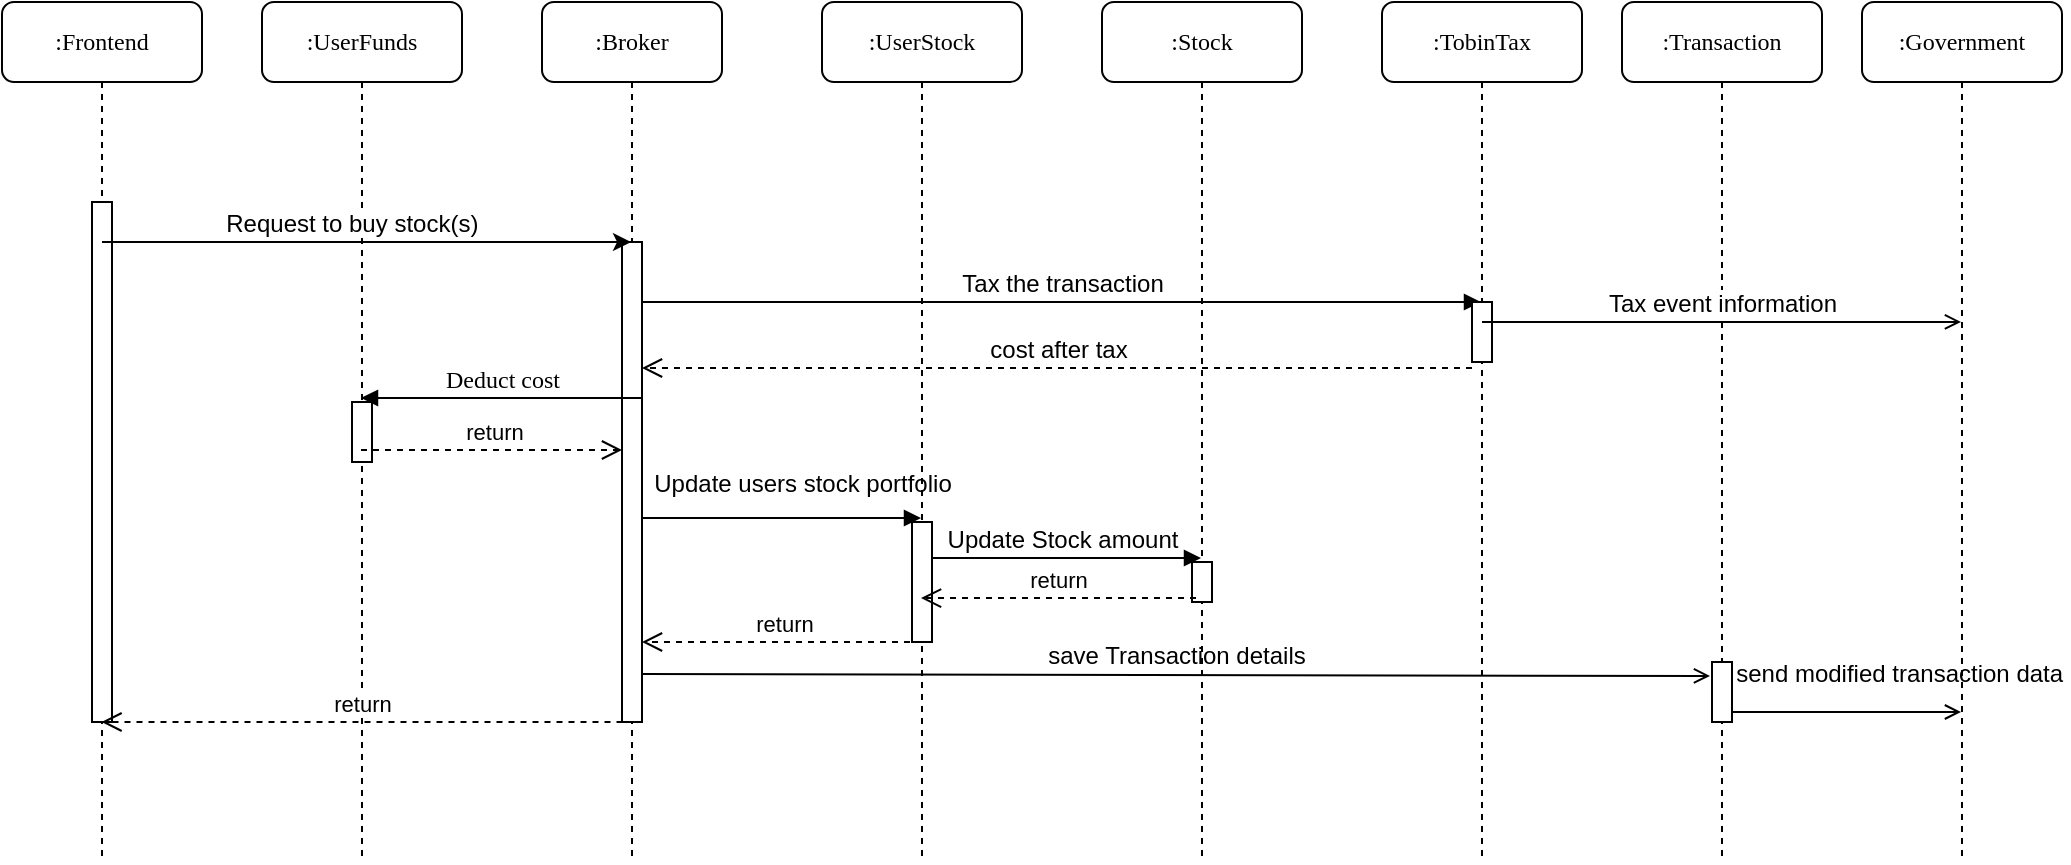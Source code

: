 <mxfile version="13.0.5" type="device"><diagram name="Page-1" id="13e1069c-82ec-6db2-03f1-153e76fe0fe0"><mxGraphModel dx="2062" dy="1122" grid="1" gridSize="10" guides="1" tooltips="1" connect="1" arrows="1" fold="1" page="1" pageScale="1" pageWidth="1100" pageHeight="850" background="#ffffff" math="0" shadow="0"><root><mxCell id="0"/><mxCell id="1" parent="0"/><mxCell id="7baba1c4bc27f4b0-3" value=":UserFunds" style="shape=umlLifeline;perimeter=lifelinePerimeter;whiteSpace=wrap;html=1;container=1;collapsible=0;recursiveResize=0;outlineConnect=0;rounded=1;shadow=0;comic=0;labelBackgroundColor=none;strokeWidth=1;fontFamily=Verdana;fontSize=12;align=center;" parent="1" vertex="1"><mxGeometry x="130" y="80" width="100" height="430" as="geometry"/></mxCell><mxCell id="7baba1c4bc27f4b0-13" value="" style="html=1;points=[];perimeter=orthogonalPerimeter;rounded=0;shadow=0;comic=0;labelBackgroundColor=none;strokeWidth=1;fontFamily=Verdana;fontSize=12;align=center;" parent="7baba1c4bc27f4b0-3" vertex="1"><mxGeometry x="45" y="200" width="10" height="30" as="geometry"/></mxCell><mxCell id="7baba1c4bc27f4b0-4" value=":Broker" style="shape=umlLifeline;perimeter=lifelinePerimeter;whiteSpace=wrap;html=1;container=1;collapsible=0;recursiveResize=0;outlineConnect=0;rounded=1;shadow=0;comic=0;labelBackgroundColor=none;strokeWidth=1;fontFamily=Verdana;fontSize=12;align=center;" parent="1" vertex="1"><mxGeometry x="270" y="80" width="90" height="430" as="geometry"/></mxCell><mxCell id="2yPHzwnqSVw85HKxZKl2-9" value="&lt;font style=&quot;font-size: 12px&quot;&gt;Tax the transaction&lt;/font&gt;" style="html=1;verticalAlign=bottom;startArrow=none;startFill=0;endArrow=block;startSize=8;" edge="1" parent="7baba1c4bc27f4b0-4" target="7baba1c4bc27f4b0-7"><mxGeometry width="60" relative="1" as="geometry"><mxPoint x="50" y="150" as="sourcePoint"/><mxPoint x="110" y="150" as="targetPoint"/></mxGeometry></mxCell><mxCell id="2yPHzwnqSVw85HKxZKl2-10" value="&lt;font style=&quot;font-size: 12px&quot;&gt;cost after tax&lt;/font&gt;" style="html=1;verticalAlign=bottom;endArrow=open;dashed=1;endSize=8;" edge="1" parent="7baba1c4bc27f4b0-4"><mxGeometry relative="1" as="geometry"><mxPoint x="465" y="183" as="sourcePoint"/><mxPoint x="50" y="183" as="targetPoint"/></mxGeometry></mxCell><mxCell id="2yPHzwnqSVw85HKxZKl2-12" value="&lt;font style=&quot;font-size: 12px&quot;&gt;Update users stock portfolio&lt;/font&gt;" style="html=1;verticalAlign=bottom;startArrow=none;startFill=0;endArrow=block;startSize=8;" edge="1" parent="7baba1c4bc27f4b0-4"><mxGeometry x="0.147" y="8" width="60" relative="1" as="geometry"><mxPoint x="50" y="258" as="sourcePoint"/><mxPoint x="189.5" y="258" as="targetPoint"/><Array as="points"><mxPoint x="130" y="258"/></Array><mxPoint as="offset"/></mxGeometry></mxCell><mxCell id="2yPHzwnqSVw85HKxZKl2-17" value="" style="html=1;points=[];perimeter=orthogonalPerimeter;rounded=0;shadow=0;comic=0;labelBackgroundColor=none;strokeWidth=1;fontFamily=Verdana;fontSize=12;align=center;" vertex="1" parent="7baba1c4bc27f4b0-4"><mxGeometry x="40" y="120" width="10" height="240" as="geometry"/></mxCell><mxCell id="7baba1c4bc27f4b0-25" value="" style="html=1;points=[];perimeter=orthogonalPerimeter;rounded=0;shadow=0;comic=0;labelBackgroundColor=none;strokeColor=#000000;strokeWidth=1;fillColor=#FFFFFF;fontFamily=Verdana;fontSize=12;fontColor=#000000;align=center;" parent="7baba1c4bc27f4b0-4" vertex="1"><mxGeometry x="465" y="150" width="10" height="20" as="geometry"/></mxCell><mxCell id="2yPHzwnqSVw85HKxZKl2-21" value="&lt;font style=&quot;font-size: 12px&quot;&gt;save Transaction details&lt;/font&gt;" style="html=1;verticalAlign=bottom;endArrow=open;endFill=0;entryX=-0.1;entryY=0.233;entryDx=0;entryDy=0;entryPerimeter=0;" edge="1" parent="7baba1c4bc27f4b0-4" target="2yPHzwnqSVw85HKxZKl2-25"><mxGeometry width="80" relative="1" as="geometry"><mxPoint x="50" y="336" as="sourcePoint"/><mxPoint x="589.5" y="336" as="targetPoint"/></mxGeometry></mxCell><mxCell id="7baba1c4bc27f4b0-5" value=":UserStock" style="shape=umlLifeline;perimeter=lifelinePerimeter;whiteSpace=wrap;html=1;container=1;collapsible=0;recursiveResize=0;outlineConnect=0;rounded=1;shadow=0;comic=0;labelBackgroundColor=none;strokeWidth=1;fontFamily=Verdana;fontSize=12;align=center;" parent="1" vertex="1"><mxGeometry x="410" y="80" width="100" height="430" as="geometry"/></mxCell><mxCell id="2yPHzwnqSVw85HKxZKl2-14" value="&lt;font style=&quot;font-size: 12px&quot;&gt;Update Stock amount&lt;/font&gt;" style="html=1;verticalAlign=bottom;endArrow=block;" edge="1" parent="7baba1c4bc27f4b0-5"><mxGeometry x="0.004" width="80" relative="1" as="geometry"><mxPoint x="50" y="278" as="sourcePoint"/><mxPoint x="189.5" y="278" as="targetPoint"/><mxPoint as="offset"/></mxGeometry></mxCell><mxCell id="2yPHzwnqSVw85HKxZKl2-23" value="" style="html=1;points=[];perimeter=orthogonalPerimeter;rounded=0;shadow=0;comic=0;labelBackgroundColor=none;strokeWidth=1;fontFamily=Verdana;fontSize=12;align=center;" vertex="1" parent="7baba1c4bc27f4b0-5"><mxGeometry x="45" y="260" width="10" height="60" as="geometry"/></mxCell><mxCell id="7baba1c4bc27f4b0-6" value=":Stock" style="shape=umlLifeline;perimeter=lifelinePerimeter;whiteSpace=wrap;html=1;container=1;collapsible=0;recursiveResize=0;outlineConnect=0;rounded=1;shadow=0;comic=0;labelBackgroundColor=none;strokeWidth=1;fontFamily=Verdana;fontSize=12;align=center;" parent="1" vertex="1"><mxGeometry x="550" y="80" width="100" height="430" as="geometry"/></mxCell><mxCell id="2yPHzwnqSVw85HKxZKl2-24" value="" style="html=1;points=[];perimeter=orthogonalPerimeter;rounded=0;shadow=0;comic=0;labelBackgroundColor=none;strokeWidth=1;fontFamily=Verdana;fontSize=12;align=center;" vertex="1" parent="7baba1c4bc27f4b0-6"><mxGeometry x="45" y="280" width="10" height="20" as="geometry"/></mxCell><mxCell id="7baba1c4bc27f4b0-7" value=":TobinTax" style="shape=umlLifeline;perimeter=lifelinePerimeter;whiteSpace=wrap;html=1;container=1;collapsible=0;recursiveResize=0;outlineConnect=0;rounded=1;shadow=0;comic=0;labelBackgroundColor=none;strokeWidth=1;fontFamily=Verdana;fontSize=12;align=center;" parent="1" vertex="1"><mxGeometry x="690" y="80" width="100" height="430" as="geometry"/></mxCell><mxCell id="2yPHzwnqSVw85HKxZKl2-26" value="" style="html=1;points=[];perimeter=orthogonalPerimeter;rounded=0;shadow=0;comic=0;labelBackgroundColor=none;strokeWidth=1;fontFamily=Verdana;fontSize=12;align=center;" vertex="1" parent="7baba1c4bc27f4b0-7"><mxGeometry x="45" y="150" width="10" height="30" as="geometry"/></mxCell><mxCell id="7baba1c4bc27f4b0-8" value=":Frontend" style="shape=umlLifeline;perimeter=lifelinePerimeter;whiteSpace=wrap;html=1;container=1;collapsible=0;recursiveResize=0;outlineConnect=0;rounded=1;shadow=0;comic=0;labelBackgroundColor=none;strokeWidth=1;fontFamily=Verdana;fontSize=12;align=center;" parent="1" vertex="1"><mxGeometry y="80" width="100" height="430" as="geometry"/></mxCell><mxCell id="7baba1c4bc27f4b0-9" value="" style="html=1;points=[];perimeter=orthogonalPerimeter;rounded=0;shadow=0;comic=0;labelBackgroundColor=none;strokeWidth=1;fontFamily=Verdana;fontSize=12;align=center;" parent="7baba1c4bc27f4b0-8" vertex="1"><mxGeometry x="45" y="100" width="10" height="260" as="geometry"/></mxCell><mxCell id="2yPHzwnqSVw85HKxZKl2-8" value="&lt;font style=&quot;font-size: 12px&quot;&gt;&amp;nbsp; Request to buy stock(s)&amp;nbsp;&lt;/font&gt;" style="html=1;verticalAlign=bottom;startArrow=none;startFill=0;endArrow=classic;startSize=8;endFill=1;rounded=0;" edge="1" parent="7baba1c4bc27f4b0-8" target="7baba1c4bc27f4b0-4"><mxGeometry x="-0.075" width="60" relative="1" as="geometry"><mxPoint x="50" y="120" as="sourcePoint"/><mxPoint x="120" y="120" as="targetPoint"/><mxPoint as="offset"/></mxGeometry></mxCell><mxCell id="7baba1c4bc27f4b0-26" value="Deduct cost" style="html=1;verticalAlign=bottom;endArrow=block;labelBackgroundColor=none;fontFamily=Verdana;fontSize=12;" parent="1" edge="1"><mxGeometry relative="1" as="geometry"><mxPoint x="319.5" y="278" as="sourcePoint"/><mxPoint x="179.5" y="278" as="targetPoint"/><Array as="points"><mxPoint x="290" y="278"/><mxPoint x="250" y="278"/></Array></mxGeometry></mxCell><mxCell id="2yPHzwnqSVw85HKxZKl2-2" value=":Transaction" style="shape=umlLifeline;perimeter=lifelinePerimeter;whiteSpace=wrap;html=1;container=1;collapsible=0;recursiveResize=0;outlineConnect=0;rounded=1;shadow=0;comic=0;labelBackgroundColor=none;strokeWidth=1;fontFamily=Verdana;fontSize=12;align=center;" vertex="1" parent="1"><mxGeometry x="810" y="80" width="100" height="430" as="geometry"/></mxCell><mxCell id="2yPHzwnqSVw85HKxZKl2-25" value="" style="html=1;points=[];perimeter=orthogonalPerimeter;rounded=0;shadow=0;comic=0;labelBackgroundColor=none;strokeWidth=1;fontFamily=Verdana;fontSize=12;align=center;" vertex="1" parent="2yPHzwnqSVw85HKxZKl2-2"><mxGeometry x="45" y="330" width="10" height="30" as="geometry"/></mxCell><mxCell id="2yPHzwnqSVw85HKxZKl2-28" value="&lt;font style=&quot;font-size: 12px&quot;&gt;send modified transaction data&amp;nbsp;&lt;/font&gt;" style="html=1;verticalAlign=bottom;endArrow=open;endFill=0;" edge="1" parent="2yPHzwnqSVw85HKxZKl2-2" source="2yPHzwnqSVw85HKxZKl2-25"><mxGeometry x="0.485" y="10" width="80" relative="1" as="geometry"><mxPoint x="60" y="355" as="sourcePoint"/><mxPoint x="169.5" y="355" as="targetPoint"/><Array as="points"><mxPoint x="130" y="355"/></Array><mxPoint as="offset"/></mxGeometry></mxCell><mxCell id="2yPHzwnqSVw85HKxZKl2-3" value=":Government" style="shape=umlLifeline;perimeter=lifelinePerimeter;whiteSpace=wrap;html=1;container=1;collapsible=0;recursiveResize=0;outlineConnect=0;rounded=1;shadow=0;comic=0;labelBackgroundColor=none;strokeWidth=1;fontFamily=Verdana;fontSize=12;align=center;" vertex="1" parent="1"><mxGeometry x="930" y="80" width="100" height="430" as="geometry"/></mxCell><mxCell id="2yPHzwnqSVw85HKxZKl2-11" value="return" style="html=1;verticalAlign=bottom;endArrow=open;dashed=1;endSize=8;" edge="1" parent="1"><mxGeometry x="0.007" relative="1" as="geometry"><mxPoint x="179.5" y="304" as="sourcePoint"/><mxPoint x="310" y="304" as="targetPoint"/><Array as="points"><mxPoint x="250" y="304"/></Array><mxPoint x="1" as="offset"/></mxGeometry></mxCell><mxCell id="2yPHzwnqSVw85HKxZKl2-15" value="return" style="html=1;verticalAlign=bottom;endArrow=open;dashed=1;endSize=8;exitX=0.47;exitY=0.488;exitDx=0;exitDy=0;exitPerimeter=0;" edge="1" parent="1"><mxGeometry relative="1" as="geometry"><mxPoint x="597" y="378.04" as="sourcePoint"/><mxPoint x="459.5" y="378.04" as="targetPoint"/></mxGeometry></mxCell><mxCell id="2yPHzwnqSVw85HKxZKl2-16" value="return" style="html=1;verticalAlign=bottom;endArrow=open;dashed=1;endSize=8;" edge="1" parent="1"><mxGeometry x="-0.004" relative="1" as="geometry"><mxPoint x="460" y="400" as="sourcePoint"/><mxPoint x="320" y="400" as="targetPoint"/><mxPoint as="offset"/></mxGeometry></mxCell><mxCell id="2yPHzwnqSVw85HKxZKl2-22" value="return" style="html=1;verticalAlign=bottom;endArrow=open;dashed=1;endSize=8;" edge="1" parent="1"><mxGeometry relative="1" as="geometry"><mxPoint x="310.25" y="440" as="sourcePoint"/><mxPoint x="49.75" y="440" as="targetPoint"/></mxGeometry></mxCell><mxCell id="2yPHzwnqSVw85HKxZKl2-27" value="&lt;font style=&quot;font-size: 12px&quot;&gt;Tax event information&lt;/font&gt;" style="html=1;verticalAlign=bottom;endArrow=open;endFill=0;exitX=0.5;exitY=0.333;exitDx=0;exitDy=0;exitPerimeter=0;" edge="1" parent="1" source="2yPHzwnqSVw85HKxZKl2-26" target="2yPHzwnqSVw85HKxZKl2-3"><mxGeometry width="80" relative="1" as="geometry"><mxPoint x="750" y="240" as="sourcePoint"/><mxPoint x="830" y="240" as="targetPoint"/></mxGeometry></mxCell></root></mxGraphModel></diagram></mxfile>